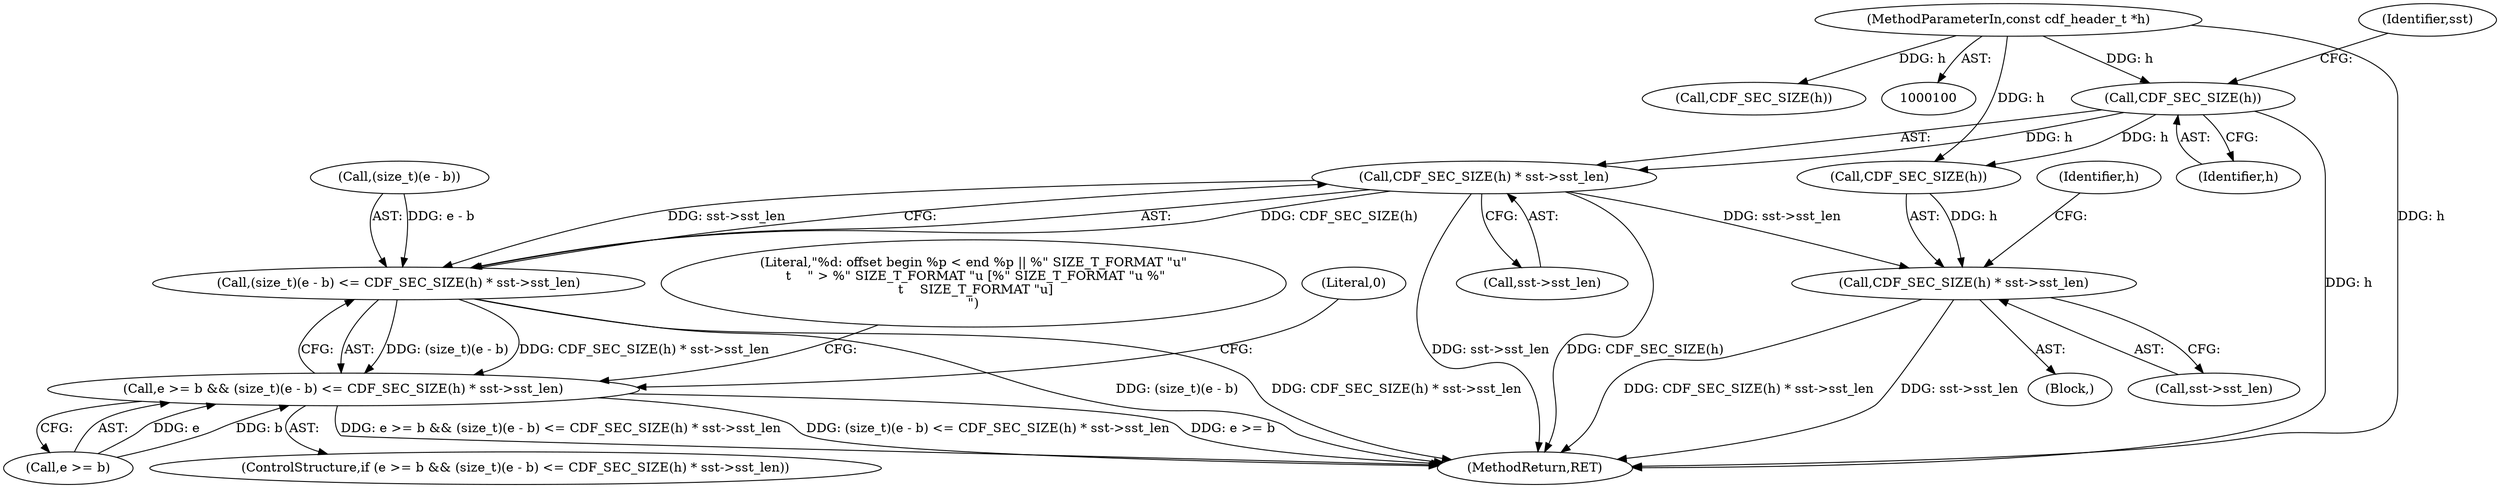 digraph "1_file_36fadd29849b8087af9f4586f89dbf74ea45be67@pointer" {
"1000138" [label="(Call,CDF_SEC_SIZE(h) * sst->sst_len)"];
"1000139" [label="(Call,CDF_SEC_SIZE(h))"];
"1000102" [label="(MethodParameterIn,const cdf_header_t *h)"];
"1000132" [label="(Call,(size_t)(e - b) <= CDF_SEC_SIZE(h) * sst->sst_len)"];
"1000128" [label="(Call,e >= b && (size_t)(e - b) <= CDF_SEC_SIZE(h) * sst->sst_len)"];
"1000162" [label="(Call,CDF_SEC_SIZE(h) * sst->sst_len)"];
"1000139" [label="(Call,CDF_SEC_SIZE(h))"];
"1000128" [label="(Call,e >= b && (size_t)(e - b) <= CDF_SEC_SIZE(h) * sst->sst_len)"];
"1000180" [label="(MethodReturn,RET)"];
"1000141" [label="(Call,sst->sst_len)"];
"1000140" [label="(Identifier,h)"];
"1000165" [label="(Call,sst->sst_len)"];
"1000161" [label="(Block,)"];
"1000142" [label="(Identifier,sst)"];
"1000148" [label="(Literal,\"%d: offset begin %p < end %p || %\" SIZE_T_FORMAT \"u\"\n \t    \" > %\" SIZE_T_FORMAT \"u [%\" SIZE_T_FORMAT \"u %\"\n \t    SIZE_T_FORMAT \"u]\n\")"];
"1000138" [label="(Call,CDF_SEC_SIZE(h) * sst->sst_len)"];
"1000169" [label="(Call,CDF_SEC_SIZE(h))"];
"1000129" [label="(Call,e >= b)"];
"1000133" [label="(Call,(size_t)(e - b))"];
"1000162" [label="(Call,CDF_SEC_SIZE(h) * sst->sst_len)"];
"1000127" [label="(ControlStructure,if (e >= b && (size_t)(e - b) <= CDF_SEC_SIZE(h) * sst->sst_len))"];
"1000163" [label="(Call,CDF_SEC_SIZE(h))"];
"1000102" [label="(MethodParameterIn,const cdf_header_t *h)"];
"1000132" [label="(Call,(size_t)(e - b) <= CDF_SEC_SIZE(h) * sst->sst_len)"];
"1000170" [label="(Identifier,h)"];
"1000145" [label="(Literal,0)"];
"1000138" -> "1000132"  [label="AST: "];
"1000138" -> "1000141"  [label="CFG: "];
"1000139" -> "1000138"  [label="AST: "];
"1000141" -> "1000138"  [label="AST: "];
"1000132" -> "1000138"  [label="CFG: "];
"1000138" -> "1000180"  [label="DDG: sst->sst_len"];
"1000138" -> "1000180"  [label="DDG: CDF_SEC_SIZE(h)"];
"1000138" -> "1000132"  [label="DDG: CDF_SEC_SIZE(h)"];
"1000138" -> "1000132"  [label="DDG: sst->sst_len"];
"1000139" -> "1000138"  [label="DDG: h"];
"1000138" -> "1000162"  [label="DDG: sst->sst_len"];
"1000139" -> "1000140"  [label="CFG: "];
"1000140" -> "1000139"  [label="AST: "];
"1000142" -> "1000139"  [label="CFG: "];
"1000139" -> "1000180"  [label="DDG: h"];
"1000102" -> "1000139"  [label="DDG: h"];
"1000139" -> "1000163"  [label="DDG: h"];
"1000102" -> "1000100"  [label="AST: "];
"1000102" -> "1000180"  [label="DDG: h"];
"1000102" -> "1000163"  [label="DDG: h"];
"1000102" -> "1000169"  [label="DDG: h"];
"1000132" -> "1000128"  [label="AST: "];
"1000133" -> "1000132"  [label="AST: "];
"1000128" -> "1000132"  [label="CFG: "];
"1000132" -> "1000180"  [label="DDG: (size_t)(e - b)"];
"1000132" -> "1000180"  [label="DDG: CDF_SEC_SIZE(h) * sst->sst_len"];
"1000132" -> "1000128"  [label="DDG: (size_t)(e - b)"];
"1000132" -> "1000128"  [label="DDG: CDF_SEC_SIZE(h) * sst->sst_len"];
"1000133" -> "1000132"  [label="DDG: e - b"];
"1000128" -> "1000127"  [label="AST: "];
"1000128" -> "1000129"  [label="CFG: "];
"1000129" -> "1000128"  [label="AST: "];
"1000145" -> "1000128"  [label="CFG: "];
"1000148" -> "1000128"  [label="CFG: "];
"1000128" -> "1000180"  [label="DDG: (size_t)(e - b) <= CDF_SEC_SIZE(h) * sst->sst_len"];
"1000128" -> "1000180"  [label="DDG: e >= b"];
"1000128" -> "1000180"  [label="DDG: e >= b && (size_t)(e - b) <= CDF_SEC_SIZE(h) * sst->sst_len"];
"1000129" -> "1000128"  [label="DDG: e"];
"1000129" -> "1000128"  [label="DDG: b"];
"1000162" -> "1000161"  [label="AST: "];
"1000162" -> "1000165"  [label="CFG: "];
"1000163" -> "1000162"  [label="AST: "];
"1000165" -> "1000162"  [label="AST: "];
"1000170" -> "1000162"  [label="CFG: "];
"1000162" -> "1000180"  [label="DDG: CDF_SEC_SIZE(h) * sst->sst_len"];
"1000162" -> "1000180"  [label="DDG: sst->sst_len"];
"1000163" -> "1000162"  [label="DDG: h"];
}
